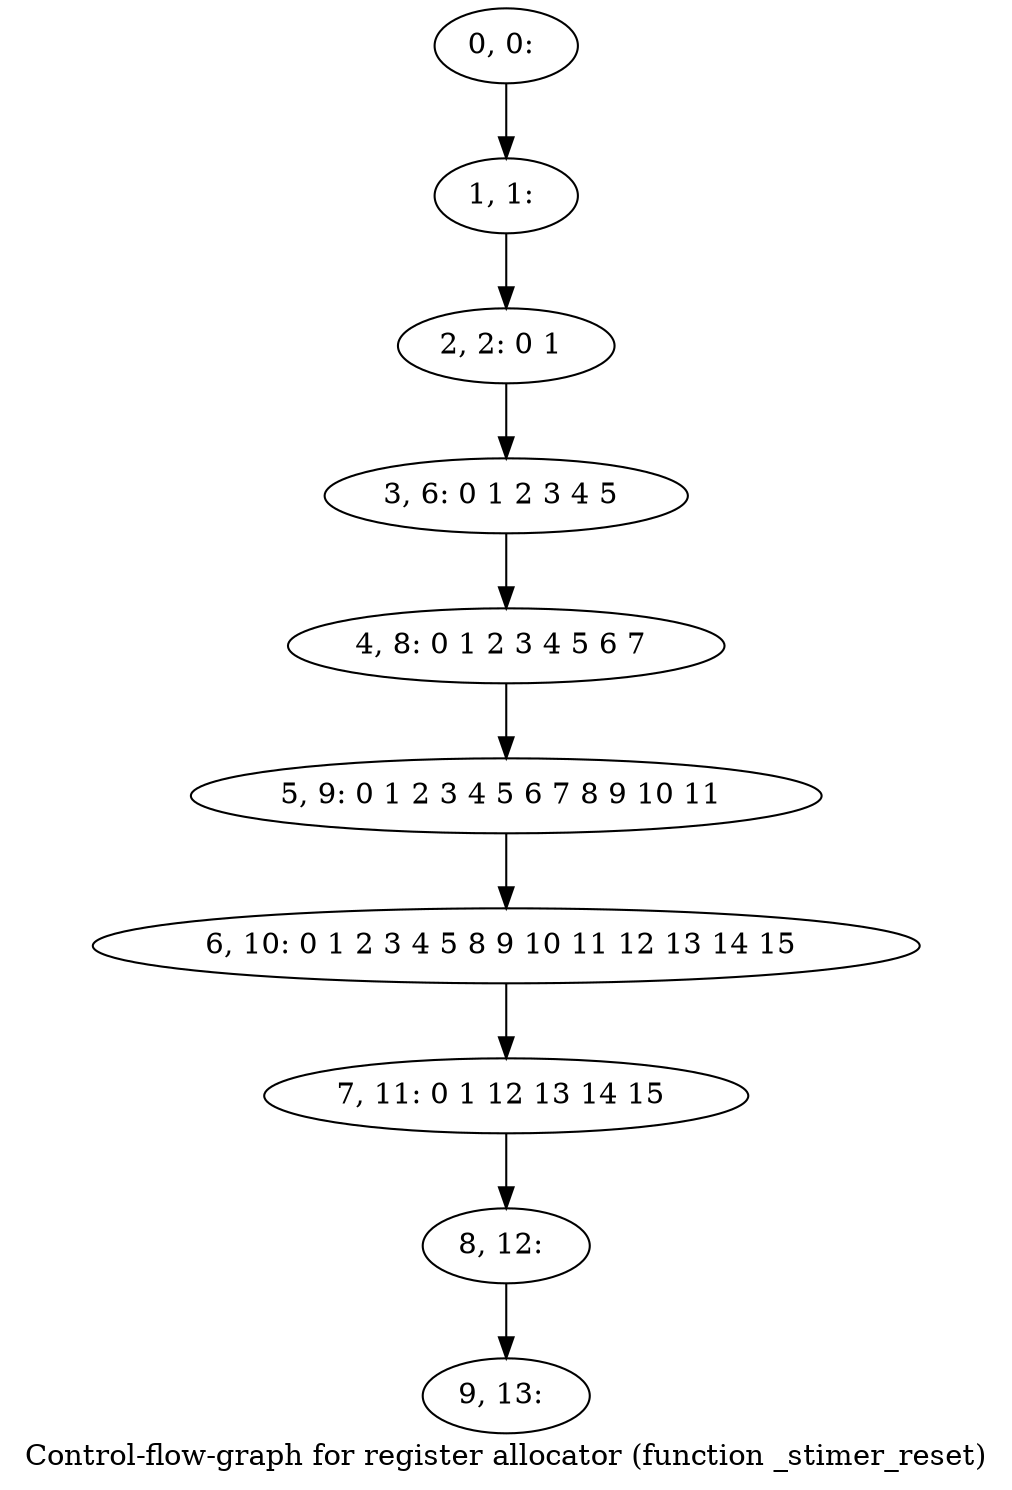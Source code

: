 digraph G {
graph [label="Control-flow-graph for register allocator (function _stimer_reset)"]
0[label="0, 0: "];
1[label="1, 1: "];
2[label="2, 2: 0 1 "];
3[label="3, 6: 0 1 2 3 4 5 "];
4[label="4, 8: 0 1 2 3 4 5 6 7 "];
5[label="5, 9: 0 1 2 3 4 5 6 7 8 9 10 11 "];
6[label="6, 10: 0 1 2 3 4 5 8 9 10 11 12 13 14 15 "];
7[label="7, 11: 0 1 12 13 14 15 "];
8[label="8, 12: "];
9[label="9, 13: "];
0->1 ;
1->2 ;
2->3 ;
3->4 ;
4->5 ;
5->6 ;
6->7 ;
7->8 ;
8->9 ;
}
